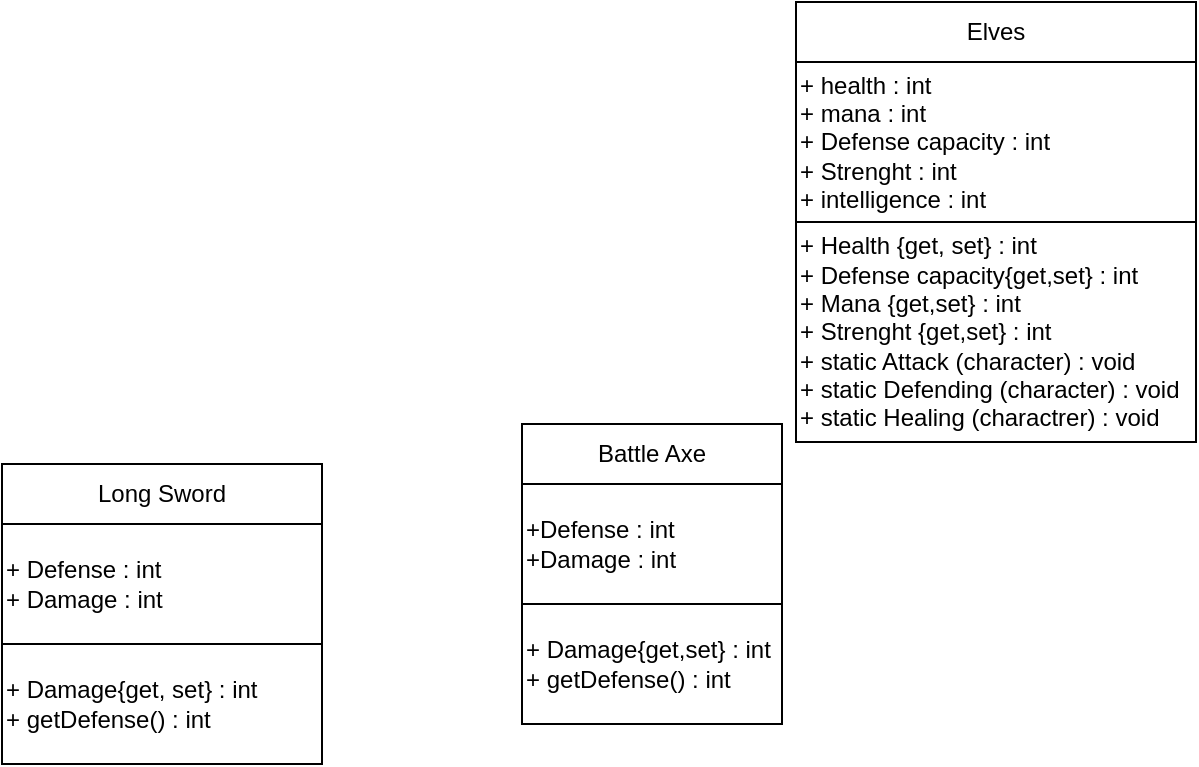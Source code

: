 <mxfile>
    <diagram id="lH3L_RpK333wMIv_Kzh7" name="Page-1">
        <mxGraphModel dx="1280" dy="503" grid="1" gridSize="10" guides="1" tooltips="1" connect="1" arrows="1" fold="1" page="1" pageScale="1" pageWidth="827" pageHeight="1169" math="0" shadow="0">
            <root>
                <mxCell id="0"/>
                <mxCell id="1" parent="0"/>
                <mxCell id="3" value="+ Health {get, set} : int&lt;br&gt;+ Defense capacity{get,set} : int&lt;br&gt;+ Mana {get,set} : int&lt;br&gt;+ Strenght {get,set} : int&lt;br&gt;+ static Attack (character) : void&lt;br&gt;+ static Defending (character) : void&lt;br&gt;+ static Healing (charactrer) : void" style="rounded=0;whiteSpace=wrap;html=1;align=left;" vertex="1" parent="1">
                    <mxGeometry x="627" y="1059" width="200" height="110" as="geometry"/>
                </mxCell>
                <mxCell id="4" value="&lt;div&gt;&lt;span&gt;+ health : int&lt;/span&gt;&lt;/div&gt;&lt;div&gt;&lt;span&gt;+ mana : int&lt;/span&gt;&lt;/div&gt;&lt;div&gt;&lt;span&gt;+ Defense capacity : int&amp;nbsp;&lt;/span&gt;&lt;/div&gt;&lt;div&gt;&lt;span&gt;+ Strenght : int&lt;/span&gt;&lt;/div&gt;&lt;div&gt;&lt;span&gt;+ intelligence : int&lt;/span&gt;&lt;/div&gt;" style="rounded=0;whiteSpace=wrap;html=1;align=left;" vertex="1" parent="1">
                    <mxGeometry x="627" y="979" width="200" height="80" as="geometry"/>
                </mxCell>
                <mxCell id="5" value="Elves" style="rounded=0;whiteSpace=wrap;html=1;" vertex="1" parent="1">
                    <mxGeometry x="627" y="949" width="200" height="30" as="geometry"/>
                </mxCell>
                <mxCell id="6" value="+ Damage{get,set} : int&lt;br&gt;+ getDefense() : int" style="rounded=0;whiteSpace=wrap;html=1;align=left;" vertex="1" parent="1">
                    <mxGeometry x="490" y="1250" width="130" height="60" as="geometry"/>
                </mxCell>
                <mxCell id="7" value="+Defense : int&lt;br&gt;+Damage : int" style="rounded=0;whiteSpace=wrap;html=1;align=left;" vertex="1" parent="1">
                    <mxGeometry x="490" y="1190" width="130" height="60" as="geometry"/>
                </mxCell>
                <mxCell id="8" value="Battle Axe" style="rounded=0;whiteSpace=wrap;html=1;" vertex="1" parent="1">
                    <mxGeometry x="490" y="1160" width="130" height="30" as="geometry"/>
                </mxCell>
                <mxCell id="9" value="+ Damage{get, set} : int&lt;br&gt;+ getDefense() : int" style="rounded=0;whiteSpace=wrap;html=1;align=left;" vertex="1" parent="1">
                    <mxGeometry x="230" y="1270" width="160" height="60" as="geometry"/>
                </mxCell>
                <mxCell id="10" value="+ Defense : int&lt;br&gt;+ Damage : int" style="rounded=0;whiteSpace=wrap;html=1;align=left;" vertex="1" parent="1">
                    <mxGeometry x="230" y="1210" width="160" height="60" as="geometry"/>
                </mxCell>
                <mxCell id="11" value="Long Sword" style="rounded=0;whiteSpace=wrap;html=1;" vertex="1" parent="1">
                    <mxGeometry x="230" y="1180" width="160" height="30" as="geometry"/>
                </mxCell>
            </root>
        </mxGraphModel>
    </diagram>
</mxfile>